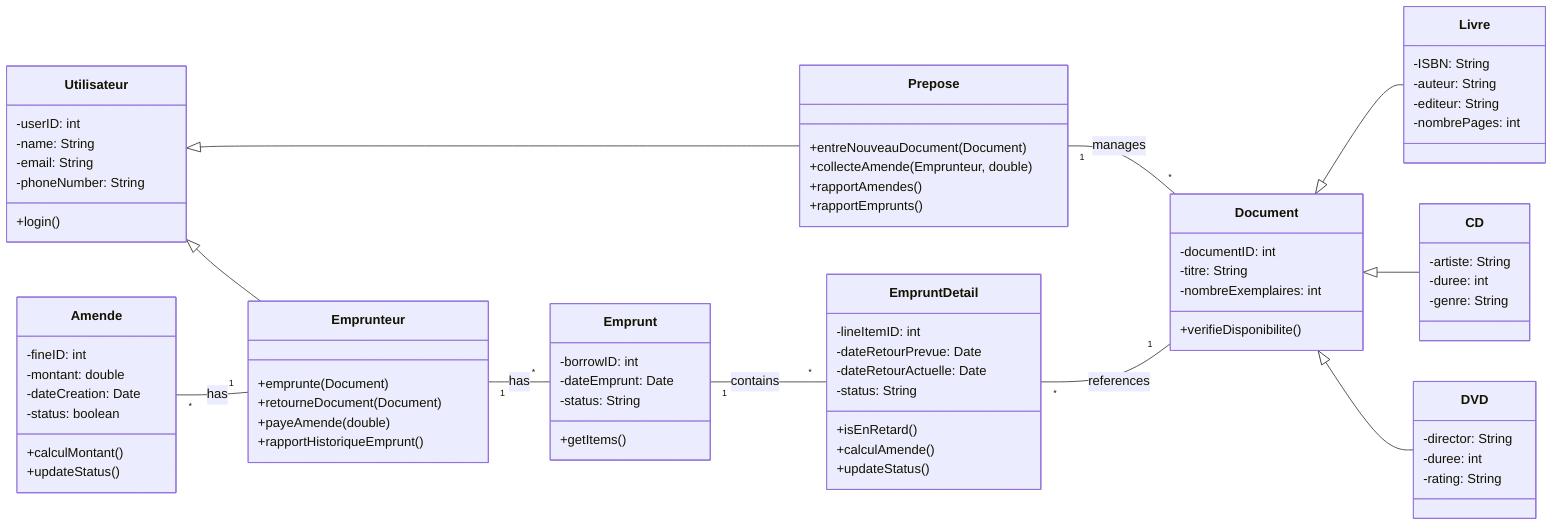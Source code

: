 classDiagram
direction LR
class Utilisateur {
-userID: int
-name: String
-email: String
-phoneNumber: String
+login()
}

    class Prepose {
        +entreNouveauDocument(Document)
        +collecteAmende(Emprunteur, double)
        +rapportAmendes()
        +rapportEmprunts()
    }

    class Emprunteur {
        +emprunte(Document)
        +retourneDocument(Document)
        +payeAmende(double)
        +rapportHistoriqueEmprunt()
    }

    class Document {
        -documentID: int
        -titre: String
        -nombreExemplaires: int
        +verifieDisponibilite()
    }

    class Livre {
        -ISBN: String
        -auteur: String
        -editeur: String
        -nombrePages: int
    }

    class CD {
        -artiste: String
        -duree: int
        -genre: String
    }

    class DVD {
        -director: String
        -duree: int
        -rating: String
    }

    class Amende {
        -fineID: int
        -montant: double
        -dateCreation: Date
        -status: boolean
        +calculMontant()
        +updateStatus()
    }

    class Emprunt {
        -borrowID: int
        -dateEmprunt: Date
        -status: String
        +getItems()
    }

    class EmpruntDetail {
        -lineItemID: int
        -dateRetourPrevue: Date
        -dateRetourActuelle: Date
        -status: String
        +isEnRetard()
        +calculAmende()
        +updateStatus()
    }

    Utilisateur <|-- Prepose
    Utilisateur <|-- Emprunteur
    Document <|-- Livre
    Document <|-- CD
    Document <|-- DVD
    Emprunteur "1" -- "*" Emprunt : has
    Emprunt "1" -- "*" EmpruntDetail : contains
    EmpruntDetail "*" -- "1" Document : references
    Amende "*" -- "1" Emprunteur : has
    Prepose "1" -- "*" Document : manages